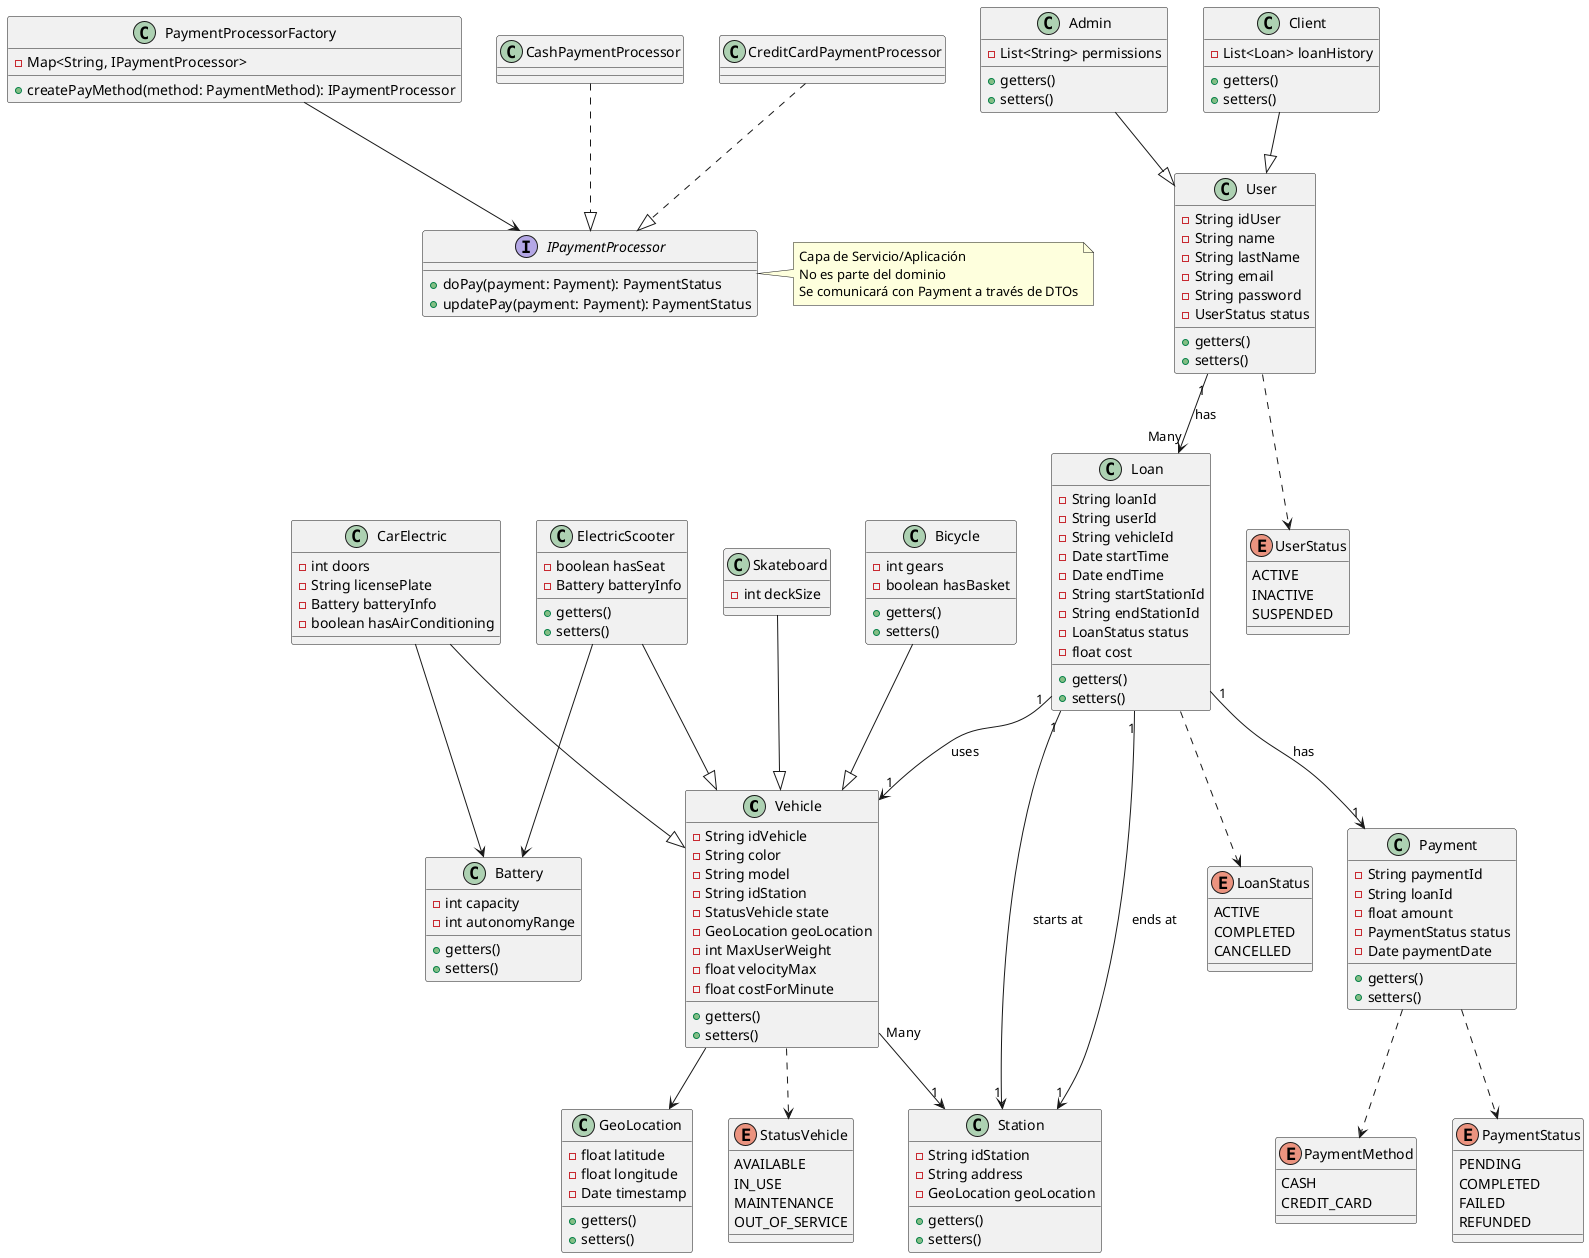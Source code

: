 @startuml EcoMove
' Vehicle and relations
class Vehicle{
    - String idVehicle
    - String color
    - String model
    - String idStation
    - StatusVehicle state
    - GeoLocation geoLocation
    - int MaxUserWeight
    - float velocityMax
    - float costForMinute
    + getters()
    + setters()
}

enum StatusVehicle {
    AVAILABLE
    IN_USE
    MAINTENANCE
    OUT_OF_SERVICE
}

class GeoLocation{
    - float latitude
    - float longitude
    - Date timestamp
    + getters()
    + setters()
}

class Station{
    - String idStation
    - String address      
    - GeoLocation geoLocation
    + getters()
    + setters()
}

class Battery {
    - int capacity
    - int autonomyRange
    + getters()
    + setters()
}

Vehicle "Many" --> "1" Station 
Vehicle ..> StatusVehicle
Vehicle --> GeoLocation

' Bicycle 
class Bicycle {
    - int gears
    - boolean hasBasket
    + getters()
    + setters()
}

Bicycle --|> Vehicle


class ElectricScooter {
    - boolean hasSeat
    - Battery batteryInfo
    + getters()
    + setters()
}

ElectricScooter --|> Vehicle
ElectricScooter --> Battery

class Skateboard {
    - int deckSize 

}

Skateboard --|> Vehicle

class CarElectric {
    - int doors
    - String licensePlate
    - Battery batteryInfo
    - boolean hasAirConditioning
}

CarElectric --> Battery
CarElectric --|> Vehicle

' part User
class User{
    - String idUser
    - String name
    - String lastName
    - String email
    - String password
    - UserStatus status
    + getters()
    + setters()
}

class Admin {
    - List<String> permissions
    + getters()
    + setters()
}

class Client {
    - List<Loan> loanHistory 
    + getters()
    + setters()
}

enum UserStatus {
    ACTIVE
    INACTIVE
    SUSPENDED
}

User ..> UserStatus
User "1" --> "Many" Loan : has
Admin --|> User
Client --|> User

' part Loan
class Loan {
    - String loanId
    - String userId
    - String vehicleId
    - Date startTime
    - Date endTime
    - String startStationId
    - String endStationId
    - LoanStatus status
    - float cost
    + getters()
    + setters()
}

enum LoanStatus {
    ACTIVE
    COMPLETED
    CANCELLED
}

Loan ..> LoanStatus
Loan "1" --> "1" Vehicle : uses
Loan "1" --> "1" Station : starts at
Loan "1" --> "1" Station : ends at
Loan "1" --> "1" Payment: has

' Part pay
class Payment{
    - String paymentId
    - String loanId
    - float amount
    - PaymentStatus status
    - Date paymentDate
    + getters()
    + setters()
}

enum PaymentStatus {
    PENDING
    COMPLETED
    FAILED
    REFUNDED
}

enum PaymentMethod {
    CASH
    CREDIT_CARD
}

interface IPaymentProcessor{
    + doPay(payment: Payment): PaymentStatus
    + updatePay(payment: Payment): PaymentStatus
}

class PaymentProcessorFactory{
    - Map<String, IPaymentProcessor>
    + createPayMethod(method: PaymentMethod): IPaymentProcessor
}


class CashPaymentProcessor{

}
class CreditCardPaymentProcessor{

}

Payment ..> PaymentStatus
Payment ..> PaymentMethod

CashPaymentProcessor ..|> IPaymentProcessor
CreditCardPaymentProcessor ..|> IPaymentProcessor
PaymentProcessorFactory --> IPaymentProcessor

note right of IPaymentProcessor
  Capa de Servicio/Aplicación
  No es parte del dominio
  Se comunicará con Payment a través de DTOs
end note

@enduml
